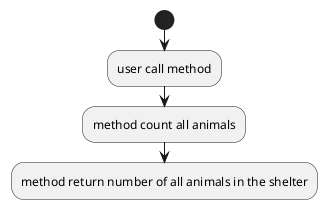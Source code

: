 @startuml

start
:user call method;
:method count all animals;
:method return number of all animals in the shelter;

@enduml